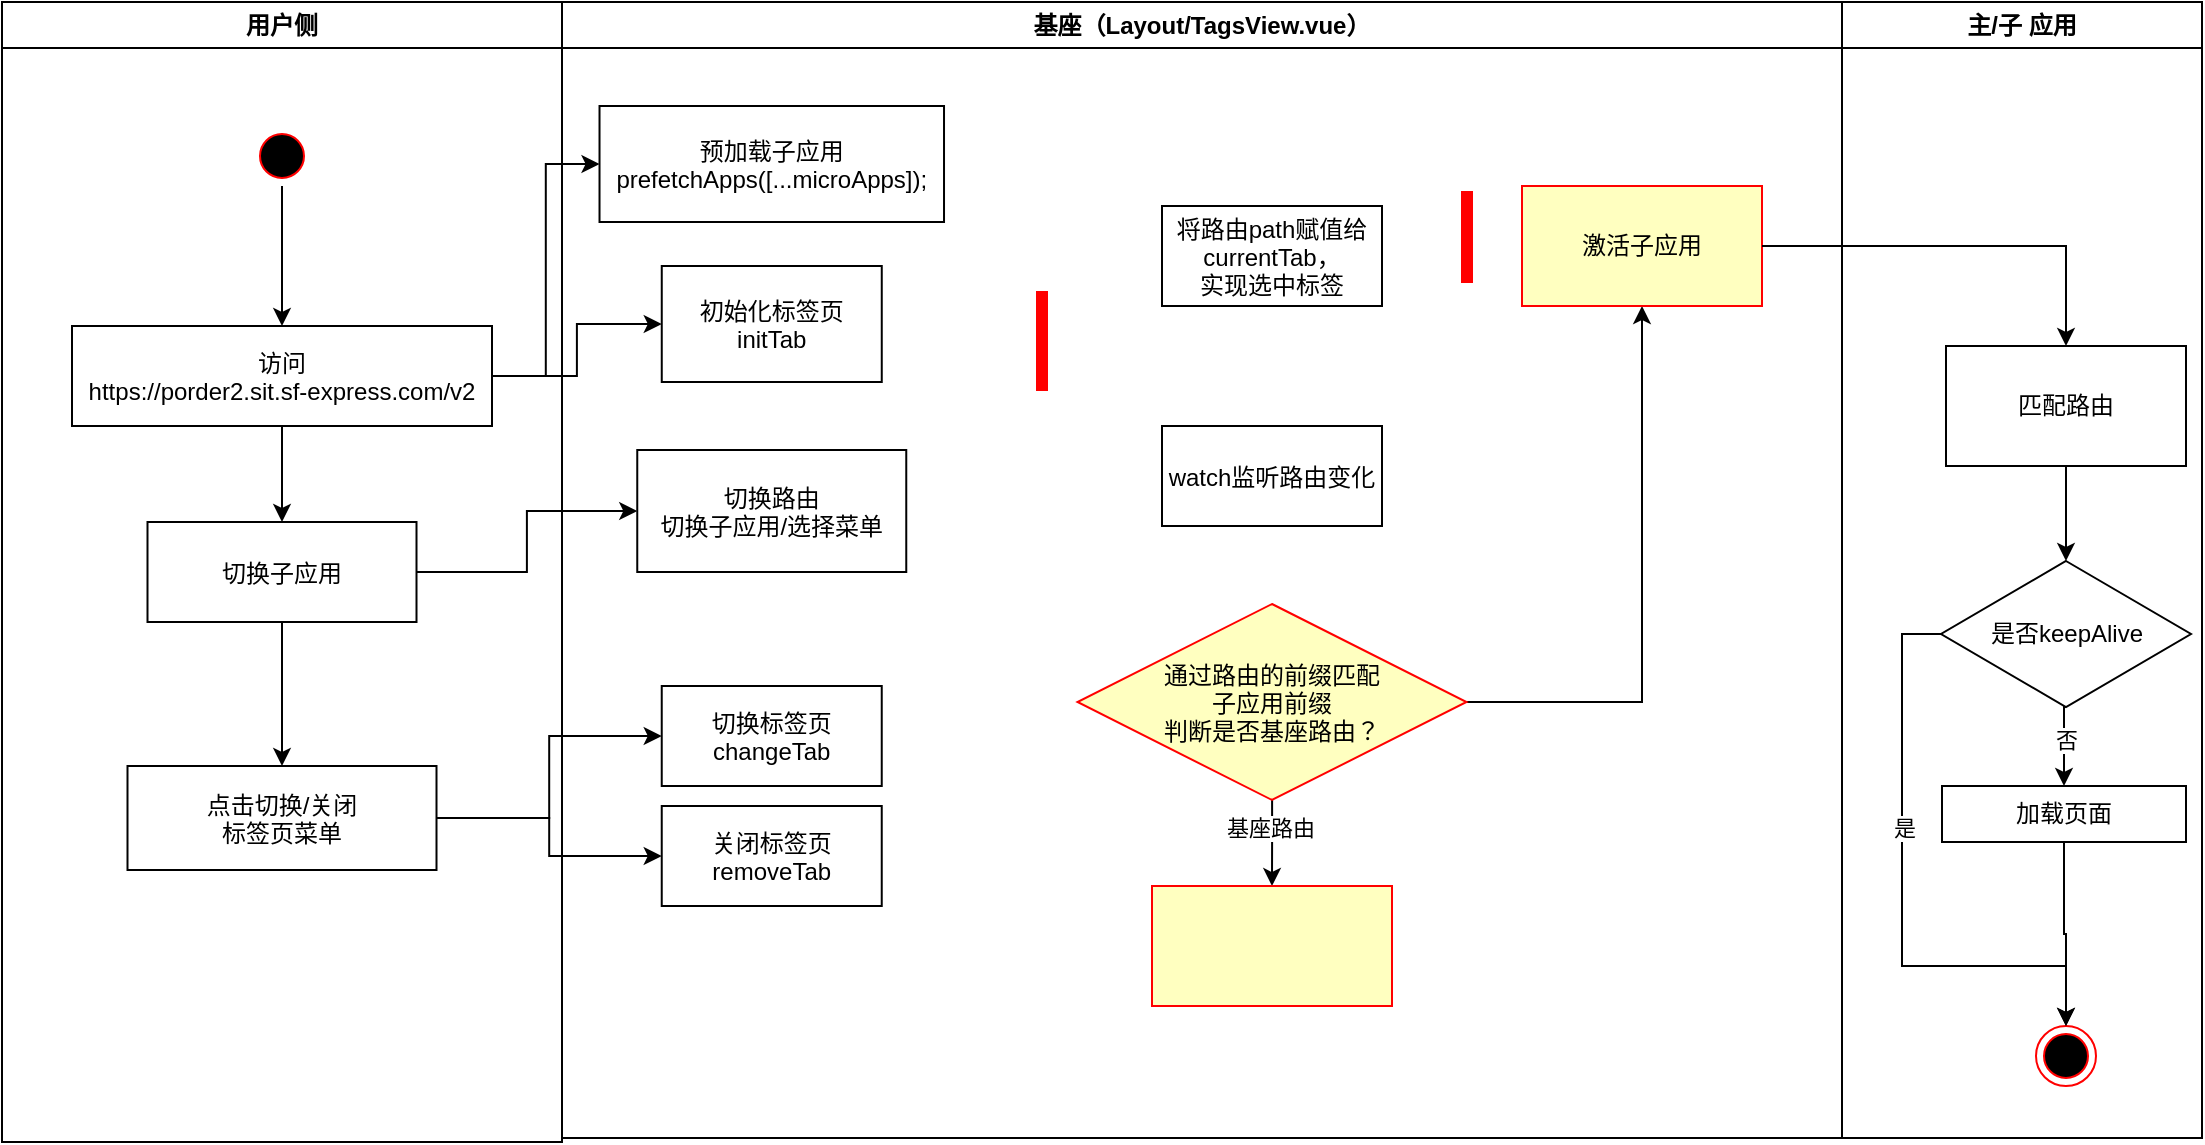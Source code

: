 <mxfile version="22.1.16" type="github">
  <diagram name="Page-1" id="e7e014a7-5840-1c2e-5031-d8a46d1fe8dd">
    <mxGraphModel dx="1060" dy="646" grid="1" gridSize="10" guides="1" tooltips="1" connect="1" arrows="1" fold="1" page="1" pageScale="1" pageWidth="1169" pageHeight="826" background="none" math="0" shadow="0">
      <root>
        <mxCell id="0" />
        <mxCell id="1" parent="0" />
        <mxCell id="2" value="用户侧" style="swimlane;whiteSpace=wrap" parent="1" vertex="1">
          <mxGeometry x="50" y="128" width="280" height="570" as="geometry" />
        </mxCell>
        <mxCell id="s6vndLfNrxJ4w4ECm9Xj-50" style="edgeStyle=orthogonalEdgeStyle;rounded=0;orthogonalLoop=1;jettySize=auto;html=1;exitX=0.5;exitY=1;exitDx=0;exitDy=0;entryX=0.5;entryY=0;entryDx=0;entryDy=0;" edge="1" parent="2" source="8" target="s6vndLfNrxJ4w4ECm9Xj-49">
          <mxGeometry relative="1" as="geometry" />
        </mxCell>
        <mxCell id="8" value="访问&#xa;https://porder2.sit.sf-express.com/v2" style="" parent="2" vertex="1">
          <mxGeometry x="35" y="162" width="210" height="50" as="geometry" />
        </mxCell>
        <mxCell id="s6vndLfNrxJ4w4ECm9Xj-43" style="edgeStyle=orthogonalEdgeStyle;rounded=0;orthogonalLoop=1;jettySize=auto;html=1;entryX=0.5;entryY=0;entryDx=0;entryDy=0;" edge="1" parent="2" source="13" target="8">
          <mxGeometry relative="1" as="geometry" />
        </mxCell>
        <mxCell id="13" value="" style="ellipse;shape=startState;fillColor=#000000;strokeColor=#ff0000;" parent="2" vertex="1">
          <mxGeometry x="125" y="62" width="30" height="30" as="geometry" />
        </mxCell>
        <mxCell id="s6vndLfNrxJ4w4ECm9Xj-52" value="" style="edgeStyle=orthogonalEdgeStyle;rounded=0;orthogonalLoop=1;jettySize=auto;html=1;" edge="1" parent="2" source="s6vndLfNrxJ4w4ECm9Xj-49" target="s6vndLfNrxJ4w4ECm9Xj-51">
          <mxGeometry relative="1" as="geometry" />
        </mxCell>
        <mxCell id="s6vndLfNrxJ4w4ECm9Xj-49" value="切换子应用" style="" vertex="1" parent="2">
          <mxGeometry x="72.75" y="260" width="134.5" height="50" as="geometry" />
        </mxCell>
        <mxCell id="s6vndLfNrxJ4w4ECm9Xj-51" value="点击切换/关闭&#xa;标签页菜单" style="" vertex="1" parent="2">
          <mxGeometry x="62.75" y="382" width="154.5" height="52" as="geometry" />
        </mxCell>
        <mxCell id="3" value="基座（Layout/TagsView.vue）" style="swimlane;whiteSpace=wrap" parent="1" vertex="1">
          <mxGeometry x="330" y="128" width="640" height="568" as="geometry" />
        </mxCell>
        <mxCell id="15" value="切换路由&#xa;切换子应用/选择菜单" style="" parent="3" vertex="1">
          <mxGeometry x="37.63" y="224" width="134.5" height="61" as="geometry" />
        </mxCell>
        <mxCell id="16" value="watch监听路由变化" style="" parent="3" vertex="1">
          <mxGeometry x="300" y="212" width="110" height="50" as="geometry" />
        </mxCell>
        <mxCell id="18" value="初始化标签页&#xa;initTab" style="" parent="3" vertex="1">
          <mxGeometry x="49.88" y="132" width="110" height="58" as="geometry" />
        </mxCell>
        <mxCell id="s6vndLfNrxJ4w4ECm9Xj-88" value="" style="edgeStyle=orthogonalEdgeStyle;rounded=0;orthogonalLoop=1;jettySize=auto;html=1;" edge="1" parent="3" source="21" target="s6vndLfNrxJ4w4ECm9Xj-87">
          <mxGeometry relative="1" as="geometry" />
        </mxCell>
        <mxCell id="s6vndLfNrxJ4w4ECm9Xj-89" value="基座路由" style="edgeLabel;html=1;align=center;verticalAlign=middle;resizable=0;points=[];" vertex="1" connectable="0" parent="s6vndLfNrxJ4w4ECm9Xj-88">
          <mxGeometry x="-0.347" y="-1" relative="1" as="geometry">
            <mxPoint as="offset" />
          </mxGeometry>
        </mxCell>
        <mxCell id="s6vndLfNrxJ4w4ECm9Xj-94" value="" style="edgeStyle=orthogonalEdgeStyle;rounded=0;orthogonalLoop=1;jettySize=auto;html=1;" edge="1" parent="3" source="21" target="s6vndLfNrxJ4w4ECm9Xj-93">
          <mxGeometry relative="1" as="geometry" />
        </mxCell>
        <mxCell id="21" value="通过路由的前缀匹配&#xa;子应用前缀&#xa;判断是否基座路由？" style="rhombus;fillColor=#ffffc0;strokeColor=#ff0000;" parent="3" vertex="1">
          <mxGeometry x="257.75" y="301" width="194.5" height="98" as="geometry" />
        </mxCell>
        <mxCell id="25" value="" style="shape=line;strokeWidth=6;strokeColor=#ff0000;rotation=90" parent="3" vertex="1">
          <mxGeometry x="215" y="162" width="50" height="15" as="geometry" />
        </mxCell>
        <mxCell id="34" value="" style="whiteSpace=wrap;strokeColor=#FF0000;fillColor=#FF0000" parent="3" vertex="1">
          <mxGeometry x="450" y="95" width="5" height="45" as="geometry" />
        </mxCell>
        <mxCell id="s6vndLfNrxJ4w4ECm9Xj-53" value="将路由path赋值给&#xa;currentTab，&#xa;实现选中标签" style="" vertex="1" parent="3">
          <mxGeometry x="300" y="102" width="110" height="50" as="geometry" />
        </mxCell>
        <mxCell id="s6vndLfNrxJ4w4ECm9Xj-55" value="切换标签页&#xa;changeTab" style="" vertex="1" parent="3">
          <mxGeometry x="49.87" y="342" width="110" height="50" as="geometry" />
        </mxCell>
        <mxCell id="s6vndLfNrxJ4w4ECm9Xj-74" value="预加载子应用&#xa;prefetchApps([...microApps]);" style="" vertex="1" parent="3">
          <mxGeometry x="18.76" y="52" width="172.25" height="58" as="geometry" />
        </mxCell>
        <mxCell id="s6vndLfNrxJ4w4ECm9Xj-77" value="关闭标签页&#xa;removeTab" style="" vertex="1" parent="3">
          <mxGeometry x="49.87" y="402" width="110" height="50" as="geometry" />
        </mxCell>
        <mxCell id="s6vndLfNrxJ4w4ECm9Xj-87" value="" style="whiteSpace=wrap;html=1;fillColor=#ffffc0;strokeColor=#ff0000;" vertex="1" parent="3">
          <mxGeometry x="295" y="442" width="120" height="60" as="geometry" />
        </mxCell>
        <mxCell id="s6vndLfNrxJ4w4ECm9Xj-93" value="激活子应用" style="whiteSpace=wrap;html=1;fillColor=#ffffc0;strokeColor=#ff0000;" vertex="1" parent="3">
          <mxGeometry x="480" y="92" width="120" height="60" as="geometry" />
        </mxCell>
        <mxCell id="4" value="主/子 应用" style="swimlane;whiteSpace=wrap" parent="1" vertex="1">
          <mxGeometry x="970" y="128" width="180" height="568" as="geometry" />
        </mxCell>
        <mxCell id="38" value="" style="ellipse;shape=endState;fillColor=#000000;strokeColor=#ff0000" parent="4" vertex="1">
          <mxGeometry x="97" y="512" width="30" height="30" as="geometry" />
        </mxCell>
        <mxCell id="s6vndLfNrxJ4w4ECm9Xj-62" value="" style="edgeStyle=orthogonalEdgeStyle;rounded=0;orthogonalLoop=1;jettySize=auto;html=1;entryX=0.5;entryY=0;entryDx=0;entryDy=0;exitX=0;exitY=0.5;exitDx=0;exitDy=0;" edge="1" parent="4" source="s6vndLfNrxJ4w4ECm9Xj-59" target="38">
          <mxGeometry relative="1" as="geometry">
            <mxPoint x="91" y="392" as="targetPoint" />
            <Array as="points">
              <mxPoint x="30" y="316" />
              <mxPoint x="30" y="482" />
              <mxPoint x="112" y="482" />
            </Array>
          </mxGeometry>
        </mxCell>
        <mxCell id="s6vndLfNrxJ4w4ECm9Xj-63" value="是" style="edgeLabel;html=1;align=center;verticalAlign=middle;resizable=0;points=[];" vertex="1" connectable="0" parent="s6vndLfNrxJ4w4ECm9Xj-62">
          <mxGeometry x="-0.219" y="1" relative="1" as="geometry">
            <mxPoint as="offset" />
          </mxGeometry>
        </mxCell>
        <mxCell id="s6vndLfNrxJ4w4ECm9Xj-66" value="" style="edgeStyle=orthogonalEdgeStyle;rounded=0;orthogonalLoop=1;jettySize=auto;html=1;entryX=0.5;entryY=0;entryDx=0;entryDy=0;exitX=0.5;exitY=1;exitDx=0;exitDy=0;" edge="1" parent="4" source="s6vndLfNrxJ4w4ECm9Xj-59" target="s6vndLfNrxJ4w4ECm9Xj-65">
          <mxGeometry relative="1" as="geometry">
            <mxPoint x="190" y="282" as="targetPoint" />
          </mxGeometry>
        </mxCell>
        <mxCell id="s6vndLfNrxJ4w4ECm9Xj-67" value="否" style="edgeLabel;html=1;align=center;verticalAlign=middle;resizable=0;points=[];" vertex="1" connectable="0" parent="s6vndLfNrxJ4w4ECm9Xj-66">
          <mxGeometry x="-0.158" y="1" relative="1" as="geometry">
            <mxPoint as="offset" />
          </mxGeometry>
        </mxCell>
        <mxCell id="s6vndLfNrxJ4w4ECm9Xj-59" value="是否keepAlive" style="rhombus;whiteSpace=wrap;html=1;" vertex="1" parent="4">
          <mxGeometry x="49.5" y="279.5" width="125" height="73" as="geometry" />
        </mxCell>
        <mxCell id="s6vndLfNrxJ4w4ECm9Xj-71" style="edgeStyle=orthogonalEdgeStyle;rounded=0;orthogonalLoop=1;jettySize=auto;html=1;exitX=0.5;exitY=1;exitDx=0;exitDy=0;entryX=0.5;entryY=0;entryDx=0;entryDy=0;" edge="1" parent="4" source="s6vndLfNrxJ4w4ECm9Xj-65" target="38">
          <mxGeometry relative="1" as="geometry">
            <mxPoint x="90" y="472" as="targetPoint" />
          </mxGeometry>
        </mxCell>
        <mxCell id="s6vndLfNrxJ4w4ECm9Xj-65" value="加载页面" style="whiteSpace=wrap;html=1;" vertex="1" parent="4">
          <mxGeometry x="50" y="392" width="122" height="28" as="geometry" />
        </mxCell>
        <mxCell id="s6vndLfNrxJ4w4ECm9Xj-83" style="edgeStyle=orthogonalEdgeStyle;rounded=0;orthogonalLoop=1;jettySize=auto;html=1;exitX=0.5;exitY=1;exitDx=0;exitDy=0;entryX=0.5;entryY=0;entryDx=0;entryDy=0;" edge="1" parent="4" source="s6vndLfNrxJ4w4ECm9Xj-81" target="s6vndLfNrxJ4w4ECm9Xj-59">
          <mxGeometry relative="1" as="geometry" />
        </mxCell>
        <mxCell id="s6vndLfNrxJ4w4ECm9Xj-81" value="匹配路由" style="whiteSpace=wrap;html=1;" vertex="1" parent="4">
          <mxGeometry x="52" y="172" width="120" height="60" as="geometry" />
        </mxCell>
        <mxCell id="s6vndLfNrxJ4w4ECm9Xj-76" style="edgeStyle=orthogonalEdgeStyle;rounded=0;orthogonalLoop=1;jettySize=auto;html=1;exitX=1;exitY=0.5;exitDx=0;exitDy=0;entryX=0;entryY=0.5;entryDx=0;entryDy=0;" edge="1" parent="1" source="8" target="s6vndLfNrxJ4w4ECm9Xj-74">
          <mxGeometry relative="1" as="geometry" />
        </mxCell>
        <mxCell id="s6vndLfNrxJ4w4ECm9Xj-79" style="edgeStyle=orthogonalEdgeStyle;rounded=0;orthogonalLoop=1;jettySize=auto;html=1;exitX=1;exitY=0.5;exitDx=0;exitDy=0;entryX=0;entryY=0.5;entryDx=0;entryDy=0;" edge="1" parent="1" source="8" target="18">
          <mxGeometry relative="1" as="geometry" />
        </mxCell>
        <mxCell id="s6vndLfNrxJ4w4ECm9Xj-84" style="edgeStyle=orthogonalEdgeStyle;rounded=0;orthogonalLoop=1;jettySize=auto;html=1;exitX=1;exitY=0.5;exitDx=0;exitDy=0;entryX=0;entryY=0.5;entryDx=0;entryDy=0;" edge="1" parent="1" source="s6vndLfNrxJ4w4ECm9Xj-49" target="15">
          <mxGeometry relative="1" as="geometry" />
        </mxCell>
        <mxCell id="s6vndLfNrxJ4w4ECm9Xj-85" style="edgeStyle=orthogonalEdgeStyle;rounded=0;orthogonalLoop=1;jettySize=auto;html=1;exitX=1;exitY=0.5;exitDx=0;exitDy=0;entryX=0;entryY=0.5;entryDx=0;entryDy=0;" edge="1" parent="1" source="s6vndLfNrxJ4w4ECm9Xj-51" target="s6vndLfNrxJ4w4ECm9Xj-55">
          <mxGeometry relative="1" as="geometry" />
        </mxCell>
        <mxCell id="s6vndLfNrxJ4w4ECm9Xj-86" style="edgeStyle=orthogonalEdgeStyle;rounded=0;orthogonalLoop=1;jettySize=auto;html=1;exitX=1;exitY=0.5;exitDx=0;exitDy=0;entryX=0;entryY=0.5;entryDx=0;entryDy=0;" edge="1" parent="1" source="s6vndLfNrxJ4w4ECm9Xj-51" target="s6vndLfNrxJ4w4ECm9Xj-77">
          <mxGeometry relative="1" as="geometry" />
        </mxCell>
        <mxCell id="s6vndLfNrxJ4w4ECm9Xj-95" style="edgeStyle=orthogonalEdgeStyle;rounded=0;orthogonalLoop=1;jettySize=auto;html=1;exitX=1;exitY=0.5;exitDx=0;exitDy=0;" edge="1" parent="1" source="s6vndLfNrxJ4w4ECm9Xj-93" target="s6vndLfNrxJ4w4ECm9Xj-81">
          <mxGeometry relative="1" as="geometry" />
        </mxCell>
      </root>
    </mxGraphModel>
  </diagram>
</mxfile>
